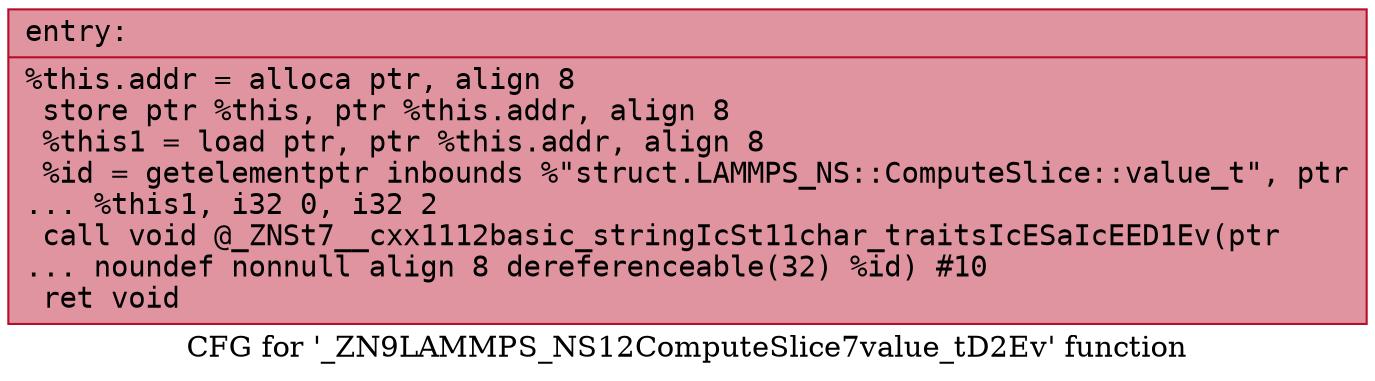 digraph "CFG for '_ZN9LAMMPS_NS12ComputeSlice7value_tD2Ev' function" {
	label="CFG for '_ZN9LAMMPS_NS12ComputeSlice7value_tD2Ev' function";

	Node0x55810470a8b0 [shape=record,color="#b70d28ff", style=filled, fillcolor="#b70d2870" fontname="Courier",label="{entry:\l|  %this.addr = alloca ptr, align 8\l  store ptr %this, ptr %this.addr, align 8\l  %this1 = load ptr, ptr %this.addr, align 8\l  %id = getelementptr inbounds %\"struct.LAMMPS_NS::ComputeSlice::value_t\", ptr\l... %this1, i32 0, i32 2\l  call void @_ZNSt7__cxx1112basic_stringIcSt11char_traitsIcESaIcEED1Ev(ptr\l... noundef nonnull align 8 dereferenceable(32) %id) #10\l  ret void\l}"];
}
